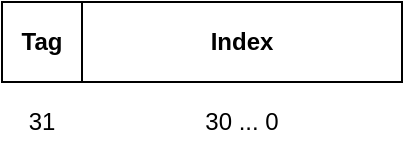 <mxfile version="19.0.3" type="device"><diagram id="MVPfwbBDwKO3gYtbusuF" name="Page-1"><mxGraphModel dx="782" dy="523" grid="1" gridSize="10" guides="1" tooltips="1" connect="1" arrows="1" fold="1" page="1" pageScale="1" pageWidth="1600" pageHeight="900" math="0" shadow="0"><root><mxCell id="0"/><mxCell id="1" parent="0"/><mxCell id="Xi0OIrABg9ZZ1H0Ffp6q-1" value="&lt;b&gt;Tag&lt;/b&gt;" style="whiteSpace=wrap;html=1;align=center;" parent="1" vertex="1"><mxGeometry x="40" y="40" width="40" height="40" as="geometry"/></mxCell><mxCell id="Xi0OIrABg9ZZ1H0Ffp6q-2" value="&lt;b&gt;Index&lt;/b&gt;" style="whiteSpace=wrap;html=1;align=center;" parent="1" vertex="1"><mxGeometry x="80" y="40" width="160" height="40" as="geometry"/></mxCell><mxCell id="KK7bo5NgV6-eie4kKUuH-1" value="31" style="text;html=1;strokeColor=none;fillColor=none;align=center;verticalAlign=middle;whiteSpace=wrap;rounded=0;" vertex="1" parent="1"><mxGeometry x="40" y="80" width="40" height="40" as="geometry"/></mxCell><mxCell id="KK7bo5NgV6-eie4kKUuH-2" value="30 ... 0" style="text;html=1;strokeColor=none;fillColor=none;align=center;verticalAlign=middle;whiteSpace=wrap;rounded=0;" vertex="1" parent="1"><mxGeometry x="80" y="80" width="160" height="40" as="geometry"/></mxCell></root></mxGraphModel></diagram></mxfile>